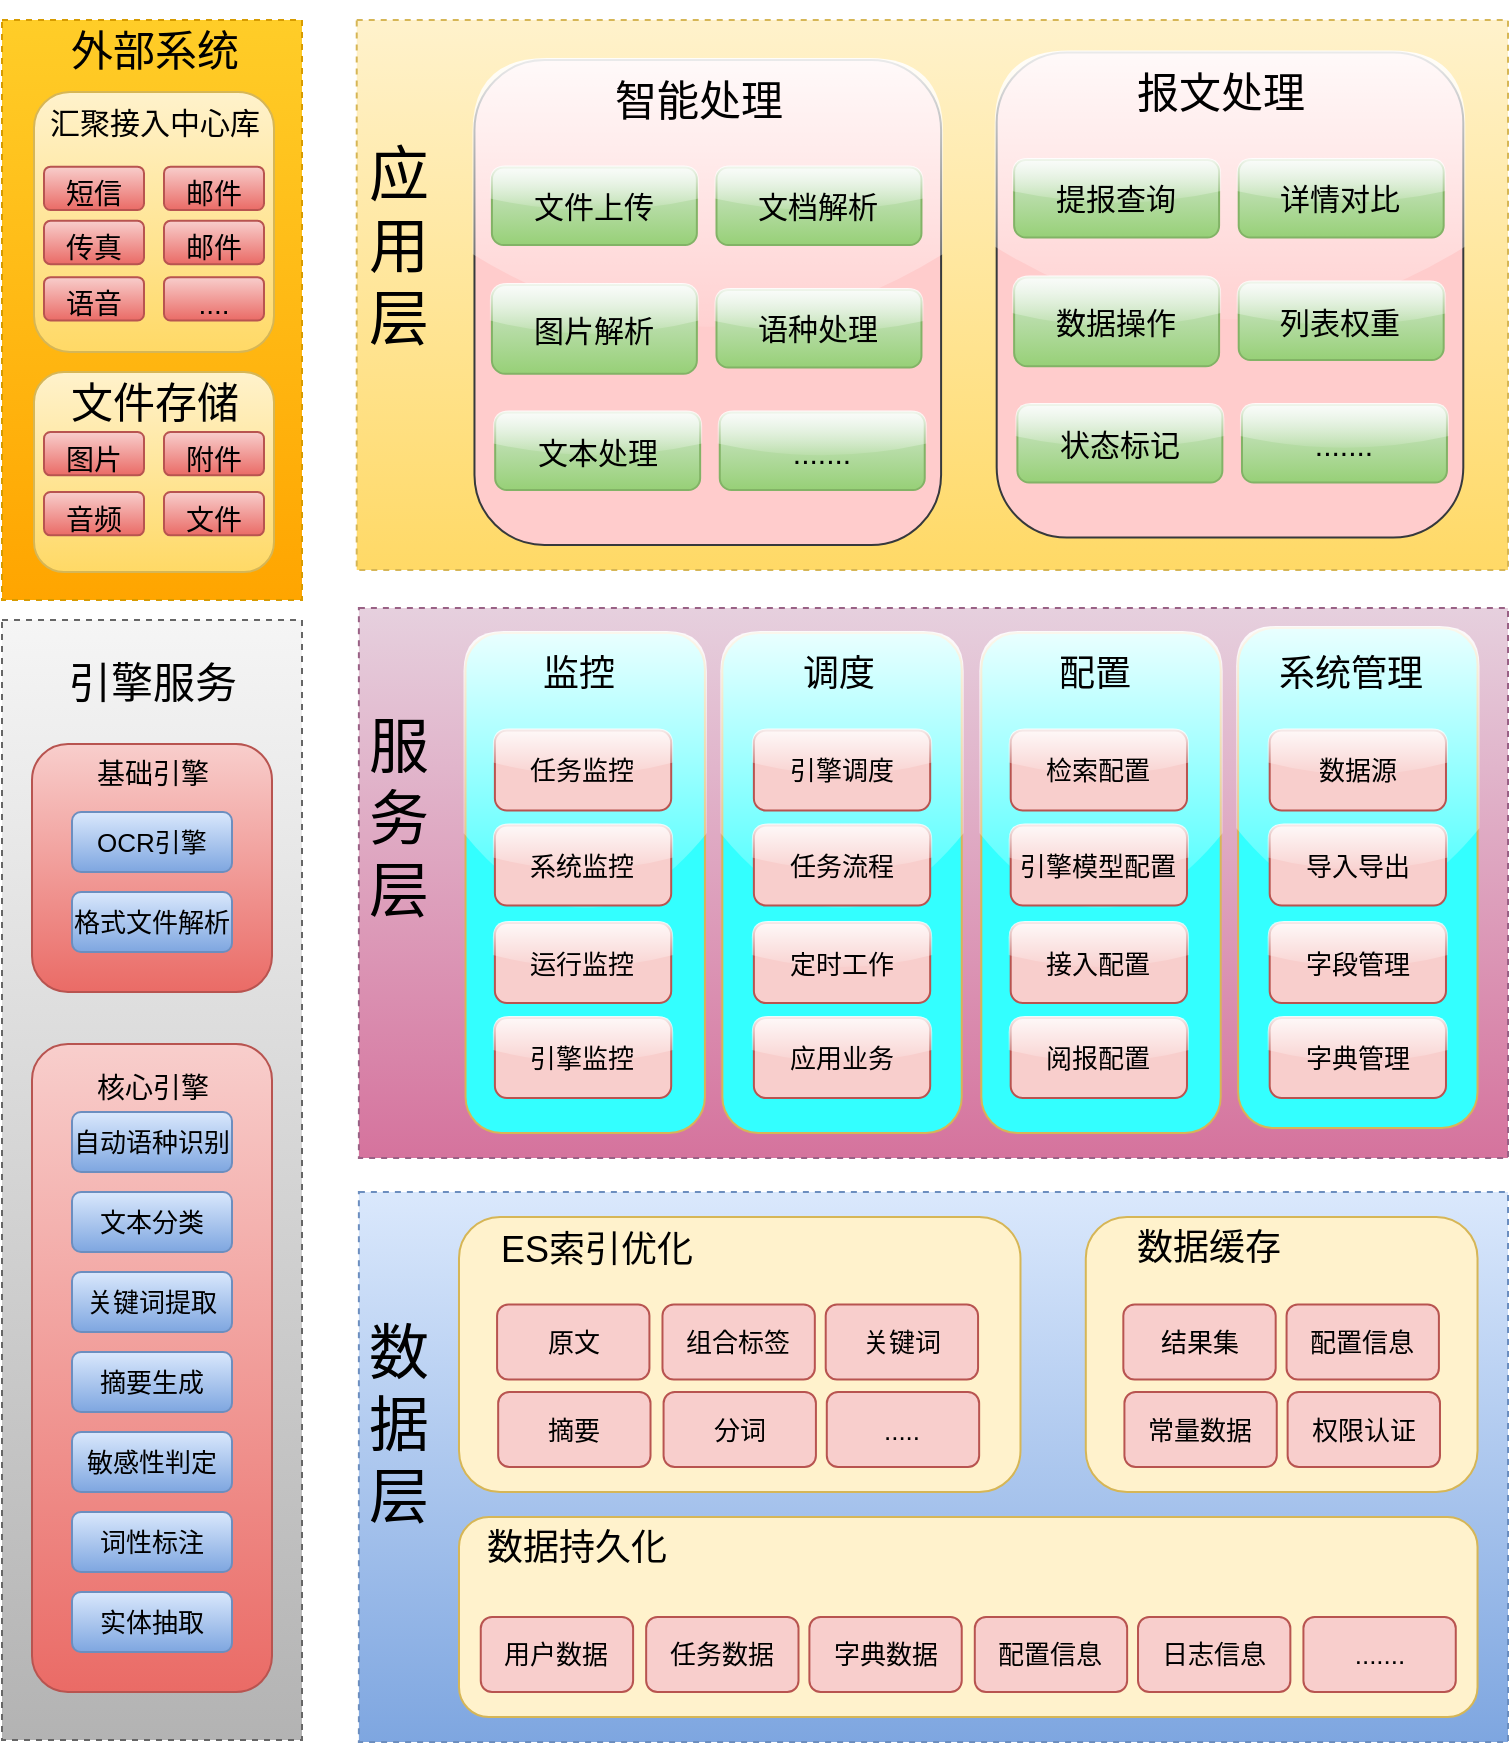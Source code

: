 <mxfile version="14.6.6" type="device"><diagram id="a3v0W_7hl2Gdqs0pSSkE" name="Page-1"><mxGraphModel dx="3199" dy="1260" grid="1" gridSize="10" guides="1" tooltips="1" connect="1" arrows="1" fold="1" page="1" pageScale="1" pageWidth="827" pageHeight="1169" math="0" shadow="0"><root><mxCell id="0"/><mxCell id="1" parent="0"/><mxCell id="TCb_Ci7gp3Es-fQv0GxZ-13" value="" style="rounded=0;whiteSpace=wrap;html=1;dashed=1;fontSize=23;align=left;fillColor=#f5f5f5;strokeColor=#666666;gradientColor=#b3b3b3;" vertex="1" parent="1"><mxGeometry x="-150" y="570" width="150" height="560" as="geometry"/></mxCell><mxCell id="TCb_Ci7gp3Es-fQv0GxZ-74" value="" style="group" vertex="1" connectable="0" parent="1"><mxGeometry x="-120" y="260" width="156" height="290" as="geometry"/></mxCell><mxCell id="TCb_Ci7gp3Es-fQv0GxZ-12" value="" style="rounded=0;whiteSpace=wrap;html=1;dashed=1;fontSize=23;align=left;fillColor=#ffcd28;strokeColor=#d79b00;gradientColor=#ffa500;" vertex="1" parent="TCb_Ci7gp3Es-fQv0GxZ-74"><mxGeometry x="-30" y="10" width="150" height="290" as="geometry"/></mxCell><mxCell id="TCb_Ci7gp3Es-fQv0GxZ-73" value="" style="group" vertex="1" connectable="0" parent="TCb_Ci7gp3Es-fQv0GxZ-74"><mxGeometry x="16" y="36" width="140" height="130" as="geometry"/></mxCell><mxCell id="TCb_Ci7gp3Es-fQv0GxZ-26" value="" style="rounded=1;whiteSpace=wrap;html=1;fontSize=20;align=center;verticalAlign=middle;fillColor=#fff2cc;strokeColor=#d6b656;gradientColor=#ffd966;" vertex="1" parent="TCb_Ci7gp3Es-fQv0GxZ-73"><mxGeometry x="-30" y="10" width="120" height="130" as="geometry"/></mxCell><mxCell id="TCb_Ci7gp3Es-fQv0GxZ-31" value="&lt;font style=&quot;font-size: 14px&quot;&gt;短信&lt;/font&gt;" style="rounded=1;whiteSpace=wrap;html=1;fontSize=20;align=center;gradientColor=#ea6b66;fillColor=#f8cecc;strokeColor=#b85450;" vertex="1" parent="TCb_Ci7gp3Es-fQv0GxZ-73"><mxGeometry x="-25" y="47.333" width="50" height="21.667" as="geometry"/></mxCell><mxCell id="TCb_Ci7gp3Es-fQv0GxZ-32" value="&lt;font style=&quot;font-size: 14px&quot;&gt;邮件&lt;/font&gt;" style="rounded=1;whiteSpace=wrap;html=1;fontSize=20;align=center;gradientColor=#ea6b66;fillColor=#f8cecc;strokeColor=#b85450;" vertex="1" parent="TCb_Ci7gp3Es-fQv0GxZ-73"><mxGeometry x="35" y="47.333" width="50" height="21.667" as="geometry"/></mxCell><mxCell id="TCb_Ci7gp3Es-fQv0GxZ-33" value="&lt;font style=&quot;font-size: 14px&quot;&gt;传真&lt;/font&gt;" style="rounded=1;whiteSpace=wrap;html=1;fontSize=20;align=center;gradientColor=#ea6b66;fillColor=#f8cecc;strokeColor=#b85450;" vertex="1" parent="TCb_Ci7gp3Es-fQv0GxZ-73"><mxGeometry x="-25" y="74.417" width="50" height="21.667" as="geometry"/></mxCell><mxCell id="TCb_Ci7gp3Es-fQv0GxZ-34" value="&lt;font style=&quot;font-size: 14px&quot;&gt;邮件&lt;/font&gt;" style="rounded=1;whiteSpace=wrap;html=1;fontSize=20;align=center;gradientColor=#ea6b66;fillColor=#f8cecc;strokeColor=#b85450;" vertex="1" parent="TCb_Ci7gp3Es-fQv0GxZ-73"><mxGeometry x="35" y="74.417" width="50" height="21.667" as="geometry"/></mxCell><mxCell id="TCb_Ci7gp3Es-fQv0GxZ-35" value="&lt;span style=&quot;font-size: 14px&quot;&gt;....&lt;/span&gt;" style="rounded=1;whiteSpace=wrap;html=1;fontSize=20;align=center;gradientColor=#ea6b66;fillColor=#f8cecc;strokeColor=#b85450;" vertex="1" parent="TCb_Ci7gp3Es-fQv0GxZ-73"><mxGeometry x="35" y="102.583" width="50" height="21.667" as="geometry"/></mxCell><mxCell id="TCb_Ci7gp3Es-fQv0GxZ-36" value="&lt;font style=&quot;font-size: 14px&quot;&gt;语音&lt;/font&gt;" style="rounded=1;whiteSpace=wrap;html=1;fontSize=20;align=center;gradientColor=#ea6b66;fillColor=#f8cecc;strokeColor=#b85450;" vertex="1" parent="TCb_Ci7gp3Es-fQv0GxZ-73"><mxGeometry x="-25" y="102.583" width="50" height="21.667" as="geometry"/></mxCell><mxCell id="TCb_Ci7gp3Es-fQv0GxZ-143" value="汇聚接入中心库" style="text;html=1;resizable=0;autosize=1;align=center;verticalAlign=middle;points=[];fillColor=none;strokeColor=none;rounded=0;horizontal=1;fontSize=15;" vertex="1" parent="TCb_Ci7gp3Es-fQv0GxZ-73"><mxGeometry x="-30" y="15" width="120" height="20" as="geometry"/></mxCell><mxCell id="TCb_Ci7gp3Es-fQv0GxZ-25" value="" style="rounded=1;whiteSpace=wrap;html=1;fontSize=20;align=center;fillColor=#fff2cc;strokeColor=#d6b656;gradientColor=#ffd966;" vertex="1" parent="TCb_Ci7gp3Es-fQv0GxZ-74"><mxGeometry x="-14" y="186" width="120" height="100" as="geometry"/></mxCell><mxCell id="TCb_Ci7gp3Es-fQv0GxZ-38" value="文件存储" style="text;html=1;resizable=0;autosize=1;align=center;verticalAlign=middle;points=[];fillColor=none;strokeColor=none;rounded=0;horizontal=1;fontSize=21;" vertex="1" parent="TCb_Ci7gp3Es-fQv0GxZ-74"><mxGeometry x="-4" y="186" width="100" height="30" as="geometry"/></mxCell><mxCell id="TCb_Ci7gp3Es-fQv0GxZ-39" value="&lt;font style=&quot;font-size: 14px&quot;&gt;图片&lt;/font&gt;" style="rounded=1;whiteSpace=wrap;html=1;fontSize=20;align=center;gradientColor=#ea6b66;fillColor=#f8cecc;strokeColor=#b85450;" vertex="1" parent="TCb_Ci7gp3Es-fQv0GxZ-74"><mxGeometry x="-9" y="216.003" width="50" height="21.667" as="geometry"/></mxCell><mxCell id="TCb_Ci7gp3Es-fQv0GxZ-40" value="&lt;span style=&quot;font-size: 14px&quot;&gt;附件&lt;/span&gt;" style="rounded=1;whiteSpace=wrap;html=1;fontSize=20;align=center;gradientColor=#ea6b66;fillColor=#f8cecc;strokeColor=#b85450;" vertex="1" parent="TCb_Ci7gp3Es-fQv0GxZ-74"><mxGeometry x="51" y="216.003" width="50" height="21.667" as="geometry"/></mxCell><mxCell id="TCb_Ci7gp3Es-fQv0GxZ-42" value="&lt;font style=&quot;font-size: 14px&quot;&gt;文件&lt;/font&gt;" style="rounded=1;whiteSpace=wrap;html=1;fontSize=20;align=center;gradientColor=#ea6b66;fillColor=#f8cecc;strokeColor=#b85450;" vertex="1" parent="TCb_Ci7gp3Es-fQv0GxZ-74"><mxGeometry x="51" y="246.003" width="50" height="21.667" as="geometry"/></mxCell><mxCell id="TCb_Ci7gp3Es-fQv0GxZ-80" value="&lt;font style=&quot;font-size: 14px&quot;&gt;音频&lt;/font&gt;" style="rounded=1;whiteSpace=wrap;html=1;fontSize=20;align=center;gradientColor=#ea6b66;fillColor=#f8cecc;strokeColor=#b85450;" vertex="1" parent="TCb_Ci7gp3Es-fQv0GxZ-74"><mxGeometry x="-9" y="246.003" width="50" height="21.667" as="geometry"/></mxCell><mxCell id="TCb_Ci7gp3Es-fQv0GxZ-142" value="外部系统" style="text;html=1;resizable=0;autosize=1;align=center;verticalAlign=middle;points=[];fillColor=none;strokeColor=none;rounded=0;horizontal=1;fontSize=21;" vertex="1" parent="TCb_Ci7gp3Es-fQv0GxZ-74"><mxGeometry x="-4" y="10" width="100" height="30" as="geometry"/></mxCell><mxCell id="TCb_Ci7gp3Es-fQv0GxZ-81" value="引擎服务" style="text;html=1;resizable=0;autosize=1;align=center;verticalAlign=middle;points=[];fillColor=none;strokeColor=none;rounded=0;horizontal=1;fontSize=21;" vertex="1" parent="1"><mxGeometry x="-125" y="586" width="100" height="30" as="geometry"/></mxCell><mxCell id="TCb_Ci7gp3Es-fQv0GxZ-82" value="" style="rounded=1;whiteSpace=wrap;html=1;fontSize=30;align=center;gradientColor=#ea6b66;fillColor=#f8cecc;strokeColor=#b85450;" vertex="1" parent="1"><mxGeometry x="-135" y="632" width="120" height="124" as="geometry"/></mxCell><mxCell id="TCb_Ci7gp3Es-fQv0GxZ-29" value="&lt;span style=&quot;font-size: 10.5pt&quot;&gt;基础引擎&lt;/span&gt;" style="text;html=1;resizable=0;autosize=1;align=center;verticalAlign=middle;points=[];fillColor=none;strokeColor=none;rounded=0;horizontal=1;fontSize=21;" vertex="1" parent="1"><mxGeometry x="-110" y="629.33" width="70" height="30" as="geometry"/></mxCell><mxCell id="TCb_Ci7gp3Es-fQv0GxZ-83" value="OCR引擎" style="rounded=1;whiteSpace=wrap;html=1;fontSize=13;align=center;fillColor=#dae8fc;strokeColor=#6c8ebf;gradientColor=#7ea6e0;" vertex="1" parent="1"><mxGeometry x="-115" y="666" width="80" height="30" as="geometry"/></mxCell><mxCell id="TCb_Ci7gp3Es-fQv0GxZ-84" value="格式文件解析" style="rounded=1;whiteSpace=wrap;html=1;fontSize=13;align=center;fillColor=#dae8fc;strokeColor=#6c8ebf;gradientColor=#7ea6e0;" vertex="1" parent="1"><mxGeometry x="-115" y="706" width="80" height="30" as="geometry"/></mxCell><mxCell id="TCb_Ci7gp3Es-fQv0GxZ-85" value="" style="rounded=1;whiteSpace=wrap;html=1;fontSize=30;align=center;gradientColor=#ea6b66;fillColor=#f8cecc;strokeColor=#b85450;" vertex="1" parent="1"><mxGeometry x="-135" y="782" width="120" height="324" as="geometry"/></mxCell><mxCell id="TCb_Ci7gp3Es-fQv0GxZ-86" value="&lt;span style=&quot;font-size: 14px&quot;&gt;核心引擎&lt;/span&gt;" style="text;html=1;resizable=0;autosize=1;align=center;verticalAlign=middle;points=[];fillColor=none;strokeColor=none;rounded=0;horizontal=1;fontSize=21;" vertex="1" parent="1"><mxGeometry x="-110" y="786" width="70" height="30" as="geometry"/></mxCell><mxCell id="TCb_Ci7gp3Es-fQv0GxZ-87" value="自动语种识别" style="rounded=1;whiteSpace=wrap;html=1;fontSize=13;align=center;fillColor=#dae8fc;strokeColor=#6c8ebf;gradientColor=#7ea6e0;" vertex="1" parent="1"><mxGeometry x="-115" y="816" width="80" height="30" as="geometry"/></mxCell><mxCell id="TCb_Ci7gp3Es-fQv0GxZ-88" value="文本分类" style="rounded=1;whiteSpace=wrap;html=1;fontSize=13;align=center;fillColor=#dae8fc;strokeColor=#6c8ebf;gradientColor=#7ea6e0;" vertex="1" parent="1"><mxGeometry x="-115" y="856" width="80" height="30" as="geometry"/></mxCell><mxCell id="TCb_Ci7gp3Es-fQv0GxZ-89" value="关键词提取" style="rounded=1;whiteSpace=wrap;html=1;fontSize=13;align=center;fillColor=#dae8fc;strokeColor=#6c8ebf;gradientColor=#7ea6e0;" vertex="1" parent="1"><mxGeometry x="-115" y="896" width="80" height="30" as="geometry"/></mxCell><mxCell id="TCb_Ci7gp3Es-fQv0GxZ-90" value="摘要生成" style="rounded=1;whiteSpace=wrap;html=1;fontSize=13;align=center;fillColor=#dae8fc;strokeColor=#6c8ebf;gradientColor=#7ea6e0;" vertex="1" parent="1"><mxGeometry x="-115" y="936" width="80" height="30" as="geometry"/></mxCell><mxCell id="TCb_Ci7gp3Es-fQv0GxZ-91" value="敏感性判定" style="rounded=1;whiteSpace=wrap;html=1;fontSize=13;align=center;fillColor=#dae8fc;strokeColor=#6c8ebf;gradientColor=#7ea6e0;" vertex="1" parent="1"><mxGeometry x="-115" y="976" width="80" height="30" as="geometry"/></mxCell><mxCell id="TCb_Ci7gp3Es-fQv0GxZ-92" value="词性标注" style="rounded=1;whiteSpace=wrap;html=1;fontSize=13;align=center;fillColor=#dae8fc;strokeColor=#6c8ebf;gradientColor=#7ea6e0;" vertex="1" parent="1"><mxGeometry x="-115" y="1016" width="80" height="30" as="geometry"/></mxCell><mxCell id="TCb_Ci7gp3Es-fQv0GxZ-93" value="实体抽取" style="rounded=1;whiteSpace=wrap;html=1;fontSize=13;align=center;fillColor=#dae8fc;strokeColor=#6c8ebf;gradientColor=#7ea6e0;" vertex="1" parent="1"><mxGeometry x="-115" y="1056" width="80" height="30" as="geometry"/></mxCell><mxCell id="TCb_Ci7gp3Es-fQv0GxZ-144" value="" style="group" vertex="1" connectable="0" parent="1"><mxGeometry x="23" y="270" width="580" height="275" as="geometry"/></mxCell><mxCell id="TCb_Ci7gp3Es-fQv0GxZ-1" value="&lt;h1&gt;&lt;br&gt;&lt;/h1&gt;" style="rounded=0;whiteSpace=wrap;html=1;align=left;verticalAlign=middle;dashed=1;fillColor=#fff2cc;strokeColor=#d6b656;gradientColor=#ffd966;" vertex="1" parent="TCb_Ci7gp3Es-fQv0GxZ-144"><mxGeometry x="4.361" width="575.639" height="275" as="geometry"/></mxCell><mxCell id="TCb_Ci7gp3Es-fQv0GxZ-3" value="应&lt;br style=&quot;font-size: 30px;&quot;&gt;用&lt;br style=&quot;font-size: 30px;&quot;&gt;层" style="text;html=1;resizable=0;autosize=1;align=center;verticalAlign=middle;points=[];fillColor=none;strokeColor=none;rounded=0;horizontal=1;fontSize=30;" vertex="1" parent="TCb_Ci7gp3Es-fQv0GxZ-144"><mxGeometry y="57.5" width="50" height="110" as="geometry"/></mxCell><mxCell id="TCb_Ci7gp3Es-fQv0GxZ-127" value="" style="rounded=1;whiteSpace=wrap;html=1;shadow=0;glass=1;sketch=0;fontSize=30;fillColor=#ffcccc;align=center;strokeColor=#36393d;" vertex="1" parent="TCb_Ci7gp3Es-fQv0GxZ-144"><mxGeometry x="63.233" y="20" width="233.308" height="242.5" as="geometry"/></mxCell><mxCell id="TCb_Ci7gp3Es-fQv0GxZ-24" value="智能处理" style="text;html=1;resizable=0;autosize=1;align=center;verticalAlign=middle;points=[];fillColor=none;strokeColor=none;rounded=0;horizontal=1;fontSize=21;" vertex="1" parent="TCb_Ci7gp3Es-fQv0GxZ-144"><mxGeometry x="125.376" y="25" width="100" height="30" as="geometry"/></mxCell><mxCell id="TCb_Ci7gp3Es-fQv0GxZ-128" value="&lt;font style=&quot;font-size: 15px;&quot;&gt;文件上传&lt;/font&gt;" style="rounded=1;whiteSpace=wrap;html=1;shadow=0;glass=1;sketch=0;fontSize=15;fillColor=#d5e8d4;align=center;gradientColor=#97d077;strokeColor=#82b366;" vertex="1" parent="TCb_Ci7gp3Es-fQv0GxZ-144"><mxGeometry x="71.955" y="73.75" width="102.481" height="38.75" as="geometry"/></mxCell><mxCell id="TCb_Ci7gp3Es-fQv0GxZ-129" value="&lt;font style=&quot;font-size: 15px;&quot;&gt;文档解析&lt;/font&gt;" style="rounded=1;whiteSpace=wrap;html=1;shadow=0;glass=1;sketch=0;fontSize=15;fillColor=#d5e8d4;align=center;gradientColor=#97d077;strokeColor=#82b366;" vertex="1" parent="TCb_Ci7gp3Es-fQv0GxZ-144"><mxGeometry x="184.248" y="73.75" width="102.481" height="38.75" as="geometry"/></mxCell><mxCell id="TCb_Ci7gp3Es-fQv0GxZ-130" value="&lt;font style=&quot;font-size: 15px;&quot;&gt;图片解析&lt;/font&gt;" style="rounded=1;whiteSpace=wrap;html=1;shadow=0;glass=1;sketch=0;fontSize=15;fillColor=#d5e8d4;align=center;gradientColor=#97d077;strokeColor=#82b366;" vertex="1" parent="TCb_Ci7gp3Es-fQv0GxZ-144"><mxGeometry x="71.955" y="132.5" width="102.481" height="44.375" as="geometry"/></mxCell><mxCell id="TCb_Ci7gp3Es-fQv0GxZ-131" value="&lt;span style=&quot;font-size: 15px;&quot;&gt;语种处理&lt;/span&gt;" style="rounded=1;whiteSpace=wrap;html=1;shadow=0;glass=1;sketch=0;fontSize=15;fillColor=#d5e8d4;align=center;gradientColor=#97d077;strokeColor=#82b366;" vertex="1" parent="TCb_Ci7gp3Es-fQv0GxZ-144"><mxGeometry x="184.248" y="135" width="102.481" height="38.75" as="geometry"/></mxCell><mxCell id="TCb_Ci7gp3Es-fQv0GxZ-132" value="&lt;font style=&quot;font-size: 15px;&quot;&gt;文本处理&lt;/font&gt;" style="rounded=1;whiteSpace=wrap;html=1;shadow=0;glass=1;sketch=0;fontSize=15;fillColor=#d5e8d4;align=center;gradientColor=#97d077;strokeColor=#82b366;" vertex="1" parent="TCb_Ci7gp3Es-fQv0GxZ-144"><mxGeometry x="73.59" y="196.25" width="102.481" height="38.75" as="geometry"/></mxCell><mxCell id="TCb_Ci7gp3Es-fQv0GxZ-133" value="&lt;font style=&quot;font-size: 15px;&quot;&gt;.......&lt;/font&gt;" style="rounded=1;whiteSpace=wrap;html=1;shadow=0;glass=1;sketch=0;fontSize=15;fillColor=#d5e8d4;align=center;gradientColor=#97d077;strokeColor=#82b366;" vertex="1" parent="TCb_Ci7gp3Es-fQv0GxZ-144"><mxGeometry x="185.883" y="196.25" width="102.481" height="38.75" as="geometry"/></mxCell><mxCell id="TCb_Ci7gp3Es-fQv0GxZ-134" value="" style="rounded=1;whiteSpace=wrap;html=1;shadow=0;glass=1;sketch=0;fontSize=30;fillColor=#ffcccc;align=center;strokeColor=#36393d;" vertex="1" parent="TCb_Ci7gp3Es-fQv0GxZ-144"><mxGeometry x="324.342" y="16.25" width="233.308" height="242.5" as="geometry"/></mxCell><mxCell id="TCb_Ci7gp3Es-fQv0GxZ-135" value="报文处理" style="text;html=1;resizable=0;autosize=1;align=center;verticalAlign=middle;points=[];fillColor=none;strokeColor=none;rounded=0;horizontal=1;fontSize=21;" vertex="1" parent="TCb_Ci7gp3Es-fQv0GxZ-144"><mxGeometry x="386.485" y="21.25" width="100" height="30" as="geometry"/></mxCell><mxCell id="TCb_Ci7gp3Es-fQv0GxZ-136" value="&lt;font style=&quot;font-size: 15px;&quot;&gt;提报查询&lt;/font&gt;" style="rounded=1;whiteSpace=wrap;html=1;shadow=0;glass=1;sketch=0;fontSize=15;fillColor=#d5e8d4;align=center;gradientColor=#97d077;strokeColor=#82b366;" vertex="1" parent="TCb_Ci7gp3Es-fQv0GxZ-144"><mxGeometry x="333.064" y="70" width="102.481" height="38.75" as="geometry"/></mxCell><mxCell id="TCb_Ci7gp3Es-fQv0GxZ-137" value="&lt;font style=&quot;font-size: 15px;&quot;&gt;详情对比&lt;/font&gt;" style="rounded=1;whiteSpace=wrap;html=1;shadow=0;glass=1;sketch=0;fontSize=15;fillColor=#d5e8d4;align=center;gradientColor=#97d077;strokeColor=#82b366;" vertex="1" parent="TCb_Ci7gp3Es-fQv0GxZ-144"><mxGeometry x="445.357" y="70" width="102.481" height="38.75" as="geometry"/></mxCell><mxCell id="TCb_Ci7gp3Es-fQv0GxZ-138" value="&lt;span style=&quot;font-size: 15px;&quot;&gt;数据操作&lt;/span&gt;" style="rounded=1;whiteSpace=wrap;html=1;shadow=0;glass=1;sketch=0;fontSize=15;fillColor=#d5e8d4;align=center;gradientColor=#97d077;strokeColor=#82b366;" vertex="1" parent="TCb_Ci7gp3Es-fQv0GxZ-144"><mxGeometry x="333.064" y="128.75" width="102.481" height="44.375" as="geometry"/></mxCell><mxCell id="TCb_Ci7gp3Es-fQv0GxZ-139" value="&lt;span style=&quot;font-size: 15px;&quot;&gt;列表权重&lt;/span&gt;" style="rounded=1;whiteSpace=wrap;html=1;shadow=0;glass=1;sketch=0;fontSize=15;fillColor=#d5e8d4;align=center;gradientColor=#97d077;strokeColor=#82b366;" vertex="1" parent="TCb_Ci7gp3Es-fQv0GxZ-144"><mxGeometry x="445.357" y="131.25" width="102.481" height="38.75" as="geometry"/></mxCell><mxCell id="TCb_Ci7gp3Es-fQv0GxZ-140" value="&lt;font style=&quot;font-size: 15px;&quot;&gt;状态标记&lt;/font&gt;" style="rounded=1;whiteSpace=wrap;html=1;shadow=0;glass=1;sketch=0;fontSize=15;fillColor=#d5e8d4;align=center;gradientColor=#97d077;strokeColor=#82b366;" vertex="1" parent="TCb_Ci7gp3Es-fQv0GxZ-144"><mxGeometry x="334.699" y="192.5" width="102.481" height="38.75" as="geometry"/></mxCell><mxCell id="TCb_Ci7gp3Es-fQv0GxZ-141" value="&lt;font style=&quot;font-size: 15px;&quot;&gt;.......&lt;/font&gt;" style="rounded=1;whiteSpace=wrap;html=1;shadow=0;glass=1;sketch=0;fontSize=15;fillColor=#d5e8d4;align=center;gradientColor=#97d077;strokeColor=#82b366;" vertex="1" parent="TCb_Ci7gp3Es-fQv0GxZ-144"><mxGeometry x="446.992" y="192.5" width="102.481" height="38.75" as="geometry"/></mxCell><mxCell id="TCb_Ci7gp3Es-fQv0GxZ-145" value="" style="group" vertex="1" connectable="0" parent="1"><mxGeometry x="23" y="564" width="580" height="275" as="geometry"/></mxCell><mxCell id="TCb_Ci7gp3Es-fQv0GxZ-8" value="&lt;h1&gt;&lt;br&gt;&lt;/h1&gt;" style="rounded=0;whiteSpace=wrap;html=1;align=left;verticalAlign=middle;dashed=1;gradientColor=#d5739d;fillColor=#e6d0de;strokeColor=#996185;" vertex="1" parent="TCb_Ci7gp3Es-fQv0GxZ-145"><mxGeometry x="5.441" width="574.559" height="275" as="geometry"/></mxCell><mxCell id="TCb_Ci7gp3Es-fQv0GxZ-100" value="" style="rounded=1;whiteSpace=wrap;html=1;fontSize=30;align=center;strokeColor=#d6b656;glass=1;shadow=0;sketch=0;fillColor=#33FFFF;" vertex="1" parent="TCb_Ci7gp3Es-fQv0GxZ-145"><mxGeometry x="58.762" y="12.5" width="119.7" height="250.0" as="geometry"/></mxCell><mxCell id="TCb_Ci7gp3Es-fQv0GxZ-101" value="" style="rounded=1;whiteSpace=wrap;html=1;fontSize=30;align=center;strokeColor=#d6b656;glass=1;shadow=0;sketch=0;fillColor=#33FFFF;" vertex="1" parent="TCb_Ci7gp3Es-fQv0GxZ-145"><mxGeometry x="187.167" y="12.5" width="119.7" height="250.0" as="geometry"/></mxCell><mxCell id="TCb_Ci7gp3Es-fQv0GxZ-102" value="" style="rounded=1;whiteSpace=wrap;html=1;fontSize=30;align=center;strokeColor=#d6b656;glass=1;shadow=0;sketch=0;fillColor=#33FFFF;" vertex="1" parent="TCb_Ci7gp3Es-fQv0GxZ-145"><mxGeometry x="316.66" y="12.5" width="119.7" height="250.0" as="geometry"/></mxCell><mxCell id="TCb_Ci7gp3Es-fQv0GxZ-104" value="" style="rounded=1;whiteSpace=wrap;html=1;fontSize=30;align=center;strokeColor=#d6b656;glass=1;shadow=0;sketch=0;fillColor=#33FFFF;" vertex="1" parent="TCb_Ci7gp3Es-fQv0GxZ-145"><mxGeometry x="445.066" y="10.0" width="119.7" height="250.0" as="geometry"/></mxCell><mxCell id="TCb_Ci7gp3Es-fQv0GxZ-106" value="服&lt;br&gt;务&lt;br style=&quot;font-size: 30px&quot;&gt;层" style="text;html=1;resizable=0;autosize=1;align=center;verticalAlign=middle;points=[];fillColor=none;strokeColor=none;rounded=0;horizontal=1;fontSize=30;" vertex="1" parent="TCb_Ci7gp3Es-fQv0GxZ-145"><mxGeometry y="50.0" width="50" height="110" as="geometry"/></mxCell><mxCell id="TCb_Ci7gp3Es-fQv0GxZ-107" value="监控" style="text;html=1;resizable=0;autosize=1;align=center;verticalAlign=middle;points=[];fillColor=none;strokeColor=none;rounded=0;fontSize=18;" vertex="1" parent="TCb_Ci7gp3Es-fQv0GxZ-145"><mxGeometry x="90.319" y="17.5" width="50" height="30" as="geometry"/></mxCell><mxCell id="TCb_Ci7gp3Es-fQv0GxZ-108" value="调度" style="text;html=1;resizable=0;autosize=1;align=center;verticalAlign=middle;points=[];fillColor=none;strokeColor=none;rounded=0;fontSize=18;" vertex="1" parent="TCb_Ci7gp3Es-fQv0GxZ-145"><mxGeometry x="219.812" y="17.5" width="50" height="30" as="geometry"/></mxCell><mxCell id="TCb_Ci7gp3Es-fQv0GxZ-109" value="配置" style="text;html=1;resizable=0;autosize=1;align=center;verticalAlign=middle;points=[];fillColor=none;strokeColor=none;rounded=0;fontSize=18;" vertex="1" parent="TCb_Ci7gp3Es-fQv0GxZ-145"><mxGeometry x="348.218" y="17.5" width="50" height="30" as="geometry"/></mxCell><mxCell id="TCb_Ci7gp3Es-fQv0GxZ-110" value="系统管理" style="text;html=1;resizable=0;autosize=1;align=center;verticalAlign=middle;points=[];fillColor=none;strokeColor=none;rounded=0;fontSize=18;" vertex="1" parent="TCb_Ci7gp3Es-fQv0GxZ-145"><mxGeometry x="455.947" y="17.5" width="90" height="30" as="geometry"/></mxCell><mxCell id="TCb_Ci7gp3Es-fQv0GxZ-111" value="&lt;font style=&quot;font-size: 13px;&quot;&gt;任务监控&lt;/font&gt;" style="rounded=1;whiteSpace=wrap;html=1;shadow=0;glass=1;sketch=0;fontSize=13;align=center;fillColor=#f8cecc;strokeColor=#b85450;verticalAlign=middle;" vertex="1" parent="TCb_Ci7gp3Es-fQv0GxZ-145"><mxGeometry x="73.452" y="61.25" width="88.143" height="40.0" as="geometry"/></mxCell><mxCell id="TCb_Ci7gp3Es-fQv0GxZ-112" value="&lt;font style=&quot;font-size: 13px;&quot;&gt;系统监控&lt;/font&gt;" style="rounded=1;whiteSpace=wrap;html=1;shadow=0;glass=1;sketch=0;fontSize=13;align=center;fillColor=#f8cecc;strokeColor=#b85450;verticalAlign=middle;" vertex="1" parent="TCb_Ci7gp3Es-fQv0GxZ-145"><mxGeometry x="73.452" y="108.75" width="88.143" height="40.0" as="geometry"/></mxCell><mxCell id="TCb_Ci7gp3Es-fQv0GxZ-113" value="&lt;font style=&quot;font-size: 13px;&quot;&gt;运行监控&lt;/font&gt;" style="rounded=1;whiteSpace=wrap;html=1;shadow=0;glass=1;sketch=0;fontSize=13;align=center;fillColor=#f8cecc;strokeColor=#b85450;verticalAlign=middle;" vertex="1" parent="TCb_Ci7gp3Es-fQv0GxZ-145"><mxGeometry x="73.452" y="157.5" width="88.143" height="40.0" as="geometry"/></mxCell><mxCell id="TCb_Ci7gp3Es-fQv0GxZ-114" value="&lt;font style=&quot;font-size: 13px;&quot;&gt;引擎监控&lt;/font&gt;" style="rounded=1;whiteSpace=wrap;html=1;shadow=0;glass=1;sketch=0;fontSize=13;align=center;fillColor=#f8cecc;strokeColor=#b85450;verticalAlign=middle;" vertex="1" parent="TCb_Ci7gp3Es-fQv0GxZ-145"><mxGeometry x="73.452" y="205.0" width="88.143" height="40.0" as="geometry"/></mxCell><mxCell id="TCb_Ci7gp3Es-fQv0GxZ-115" value="&lt;span style=&quot;font-size: 13px;&quot;&gt;应用业务&lt;/span&gt;" style="rounded=1;whiteSpace=wrap;html=1;shadow=0;glass=1;sketch=0;fontSize=13;align=center;fillColor=#f8cecc;strokeColor=#b85450;verticalAlign=middle;" vertex="1" parent="TCb_Ci7gp3Es-fQv0GxZ-145"><mxGeometry x="202.946" y="205.0" width="88.143" height="40.0" as="geometry"/></mxCell><mxCell id="TCb_Ci7gp3Es-fQv0GxZ-116" value="&lt;span style=&quot;font-size: 13px&quot;&gt;定时工作&lt;/span&gt;" style="rounded=1;whiteSpace=wrap;html=1;shadow=0;glass=1;sketch=0;fontSize=13;align=center;fillColor=#f8cecc;strokeColor=#b85450;verticalAlign=middle;" vertex="1" parent="TCb_Ci7gp3Es-fQv0GxZ-145"><mxGeometry x="202.946" y="157.5" width="88.143" height="40.0" as="geometry"/></mxCell><mxCell id="TCb_Ci7gp3Es-fQv0GxZ-117" value="&lt;span style=&quot;font-size: 13px;&quot;&gt;任务流程&lt;/span&gt;" style="rounded=1;whiteSpace=wrap;html=1;shadow=0;glass=1;sketch=0;fontSize=13;align=center;fillColor=#f8cecc;strokeColor=#b85450;verticalAlign=middle;" vertex="1" parent="TCb_Ci7gp3Es-fQv0GxZ-145"><mxGeometry x="202.946" y="108.75" width="88.143" height="40.0" as="geometry"/></mxCell><mxCell id="TCb_Ci7gp3Es-fQv0GxZ-118" value="&lt;font style=&quot;font-size: 13px;&quot;&gt;引擎调度&lt;/font&gt;" style="rounded=1;whiteSpace=wrap;html=1;shadow=0;glass=1;sketch=0;fontSize=13;align=center;fillColor=#f8cecc;strokeColor=#b85450;verticalAlign=middle;" vertex="1" parent="TCb_Ci7gp3Es-fQv0GxZ-145"><mxGeometry x="202.946" y="61.25" width="88.143" height="40.0" as="geometry"/></mxCell><mxCell id="TCb_Ci7gp3Es-fQv0GxZ-119" value="&lt;font style=&quot;font-size: 13px&quot;&gt;阅报配置&lt;/font&gt;" style="rounded=1;whiteSpace=wrap;html=1;shadow=0;glass=1;sketch=0;fontSize=13;align=center;fillColor=#f8cecc;strokeColor=#b85450;verticalAlign=middle;" vertex="1" parent="TCb_Ci7gp3Es-fQv0GxZ-145"><mxGeometry x="331.351" y="205.0" width="88.143" height="40.0" as="geometry"/></mxCell><mxCell id="TCb_Ci7gp3Es-fQv0GxZ-120" value="&lt;font style=&quot;font-size: 13px&quot;&gt;接入配置&lt;/font&gt;" style="rounded=1;whiteSpace=wrap;html=1;shadow=0;glass=1;sketch=0;fontSize=13;align=center;fillColor=#f8cecc;strokeColor=#b85450;verticalAlign=middle;" vertex="1" parent="TCb_Ci7gp3Es-fQv0GxZ-145"><mxGeometry x="331.351" y="157.5" width="88.143" height="40.0" as="geometry"/></mxCell><mxCell id="TCb_Ci7gp3Es-fQv0GxZ-121" value="&lt;font style=&quot;font-size: 13px&quot;&gt;引擎模型配置&lt;/font&gt;" style="rounded=1;whiteSpace=wrap;html=1;shadow=0;glass=1;sketch=0;fontSize=13;align=center;fillColor=#f8cecc;strokeColor=#b85450;verticalAlign=middle;" vertex="1" parent="TCb_Ci7gp3Es-fQv0GxZ-145"><mxGeometry x="331.351" y="108.75" width="88.143" height="40.0" as="geometry"/></mxCell><mxCell id="TCb_Ci7gp3Es-fQv0GxZ-122" value="&lt;font style=&quot;font-size: 13px&quot;&gt;检索配置&lt;/font&gt;" style="rounded=1;whiteSpace=wrap;html=1;shadow=0;glass=1;sketch=0;fontSize=13;align=center;fillColor=#f8cecc;strokeColor=#b85450;verticalAlign=middle;" vertex="1" parent="TCb_Ci7gp3Es-fQv0GxZ-145"><mxGeometry x="331.351" y="61.25" width="88.143" height="40.0" as="geometry"/></mxCell><mxCell id="TCb_Ci7gp3Es-fQv0GxZ-123" value="字典管理" style="rounded=1;whiteSpace=wrap;html=1;shadow=0;glass=1;sketch=0;fontSize=13;align=center;fillColor=#f8cecc;strokeColor=#b85450;verticalAlign=middle;" vertex="1" parent="TCb_Ci7gp3Es-fQv0GxZ-145"><mxGeometry x="460.844" y="205.0" width="88.143" height="40.0" as="geometry"/></mxCell><mxCell id="TCb_Ci7gp3Es-fQv0GxZ-124" value="字段管理" style="rounded=1;whiteSpace=wrap;html=1;shadow=0;glass=1;sketch=0;fontSize=13;align=center;fillColor=#f8cecc;strokeColor=#b85450;verticalAlign=middle;" vertex="1" parent="TCb_Ci7gp3Es-fQv0GxZ-145"><mxGeometry x="460.844" y="157.5" width="88.143" height="40.0" as="geometry"/></mxCell><mxCell id="TCb_Ci7gp3Es-fQv0GxZ-125" value="导入导出" style="rounded=1;whiteSpace=wrap;html=1;shadow=0;glass=1;sketch=0;fontSize=13;align=center;fillColor=#f8cecc;strokeColor=#b85450;verticalAlign=middle;" vertex="1" parent="TCb_Ci7gp3Es-fQv0GxZ-145"><mxGeometry x="460.844" y="108.75" width="88.143" height="40.0" as="geometry"/></mxCell><mxCell id="TCb_Ci7gp3Es-fQv0GxZ-126" value="数据源" style="rounded=1;whiteSpace=wrap;html=1;shadow=0;glass=1;sketch=0;fontSize=13;align=center;fillColor=#f8cecc;strokeColor=#b85450;verticalAlign=middle;" vertex="1" parent="TCb_Ci7gp3Es-fQv0GxZ-145"><mxGeometry x="460.844" y="61.25" width="88.143" height="40.0" as="geometry"/></mxCell><mxCell id="TCb_Ci7gp3Es-fQv0GxZ-146" value="" style="group" vertex="1" connectable="0" parent="1"><mxGeometry x="23" y="856" width="580" height="275" as="geometry"/></mxCell><mxCell id="TCb_Ci7gp3Es-fQv0GxZ-10" value="&lt;h1&gt;&lt;br&gt;&lt;/h1&gt;" style="rounded=0;whiteSpace=wrap;html=1;align=left;verticalAlign=middle;dashed=1;gradientColor=#7ea6e0;fillColor=#dae8fc;strokeColor=#6c8ebf;" vertex="1" parent="TCb_Ci7gp3Es-fQv0GxZ-146"><mxGeometry x="5.441" width="574.559" height="275.0" as="geometry"/></mxCell><mxCell id="TCb_Ci7gp3Es-fQv0GxZ-69" value="" style="group" vertex="1" connectable="0" parent="TCb_Ci7gp3Es-fQv0GxZ-146"><mxGeometry x="368.893" y="12.5" width="195.872" height="137.5" as="geometry"/></mxCell><mxCell id="TCb_Ci7gp3Es-fQv0GxZ-75" value="" style="group" vertex="1" connectable="0" parent="TCb_Ci7gp3Es-fQv0GxZ-69"><mxGeometry width="195.872" height="137.5" as="geometry"/></mxCell><mxCell id="TCb_Ci7gp3Es-fQv0GxZ-55" value="" style="rounded=1;whiteSpace=wrap;html=1;fontSize=20;align=center;fillColor=#fff2cc;strokeColor=#d6b656;" vertex="1" parent="TCb_Ci7gp3Es-fQv0GxZ-75"><mxGeometry width="195.872" height="137.5" as="geometry"/></mxCell><mxCell id="TCb_Ci7gp3Es-fQv0GxZ-56" value="&lt;font style=&quot;font-size: 18px&quot;&gt;数据缓存&lt;/font&gt;" style="text;html=1;resizable=0;autosize=1;align=center;verticalAlign=middle;points=[];fillColor=none;strokeColor=none;rounded=0;fontSize=18;" vertex="1" parent="TCb_Ci7gp3Es-fQv0GxZ-75"><mxGeometry x="16.323" width="90" height="30" as="geometry"/></mxCell><mxCell id="TCb_Ci7gp3Es-fQv0GxZ-63" value="&lt;font style=&quot;font-size: 13px&quot;&gt;配置信息&lt;/font&gt;" style="rounded=1;whiteSpace=wrap;html=1;fontSize=13;align=center;fillColor=#f8cecc;strokeColor=#b85450;" vertex="1" parent="TCb_Ci7gp3Es-fQv0GxZ-75"><mxGeometry x="100.385" y="43.75" width="76.173" height="37.5" as="geometry"/></mxCell><mxCell id="TCb_Ci7gp3Es-fQv0GxZ-64" value="结果集" style="rounded=1;whiteSpace=wrap;html=1;fontSize=13;align=center;fillColor=#f8cecc;strokeColor=#b85450;" vertex="1" parent="TCb_Ci7gp3Es-fQv0GxZ-75"><mxGeometry x="18.771" y="43.75" width="76.173" height="37.5" as="geometry"/></mxCell><mxCell id="TCb_Ci7gp3Es-fQv0GxZ-65" value="常量数据" style="rounded=1;whiteSpace=wrap;html=1;fontSize=13;align=center;fillColor=#f8cecc;strokeColor=#b85450;" vertex="1" parent="TCb_Ci7gp3Es-fQv0GxZ-75"><mxGeometry x="19.315" y="87.5" width="76.173" height="37.5" as="geometry"/></mxCell><mxCell id="TCb_Ci7gp3Es-fQv0GxZ-66" value="权限认证" style="rounded=1;whiteSpace=wrap;html=1;fontSize=13;align=center;fillColor=#f8cecc;strokeColor=#b85450;" vertex="1" parent="TCb_Ci7gp3Es-fQv0GxZ-75"><mxGeometry x="100.929" y="87.5" width="76.173" height="37.5" as="geometry"/></mxCell><mxCell id="TCb_Ci7gp3Es-fQv0GxZ-70" value="" style="group" vertex="1" connectable="0" parent="TCb_Ci7gp3Es-fQv0GxZ-146"><mxGeometry x="55.497" y="162.5" width="509.268" height="100.0" as="geometry"/></mxCell><mxCell id="TCb_Ci7gp3Es-fQv0GxZ-76" value="" style="group" vertex="1" connectable="0" parent="TCb_Ci7gp3Es-fQv0GxZ-70"><mxGeometry width="509.268" height="100.0" as="geometry"/></mxCell><mxCell id="TCb_Ci7gp3Es-fQv0GxZ-44" value="" style="rounded=1;whiteSpace=wrap;html=1;fontSize=20;align=center;fillColor=#fff2cc;strokeColor=#d6b656;" vertex="1" parent="TCb_Ci7gp3Es-fQv0GxZ-76"><mxGeometry width="509.268" height="100.0" as="geometry"/></mxCell><mxCell id="TCb_Ci7gp3Es-fQv0GxZ-17" value="&lt;font style=&quot;font-size: 18px;&quot;&gt;数据持久化&lt;/font&gt;" style="text;html=1;resizable=0;autosize=1;align=center;verticalAlign=middle;points=[];fillColor=none;strokeColor=none;rounded=0;fontSize=18;" vertex="1" parent="TCb_Ci7gp3Es-fQv0GxZ-76"><mxGeometry x="3.265" width="110" height="30" as="geometry"/></mxCell><mxCell id="TCb_Ci7gp3Es-fQv0GxZ-18" value="&lt;font style=&quot;font-size: 13px;&quot;&gt;用户数据&lt;/font&gt;" style="rounded=1;whiteSpace=wrap;html=1;fontSize=13;align=center;fillColor=#f8cecc;strokeColor=#b85450;" vertex="1" parent="TCb_Ci7gp3Es-fQv0GxZ-76"><mxGeometry x="10.882" y="50.0" width="76.173" height="37.5" as="geometry"/></mxCell><mxCell id="TCb_Ci7gp3Es-fQv0GxZ-19" value="&lt;font style=&quot;font-size: 13px&quot;&gt;任务数据&lt;/font&gt;" style="rounded=1;whiteSpace=wrap;html=1;fontSize=13;align=center;fillColor=#f8cecc;strokeColor=#b85450;" vertex="1" parent="TCb_Ci7gp3Es-fQv0GxZ-76"><mxGeometry x="93.583" y="50.0" width="76.173" height="37.5" as="geometry"/></mxCell><mxCell id="TCb_Ci7gp3Es-fQv0GxZ-20" value="&lt;font style=&quot;font-size: 13px&quot;&gt;配置信息&lt;br&gt;&lt;/font&gt;" style="rounded=1;whiteSpace=wrap;html=1;fontSize=13;align=center;fillColor=#f8cecc;strokeColor=#b85450;" vertex="1" parent="TCb_Ci7gp3Es-fQv0GxZ-76"><mxGeometry x="257.899" y="50.0" width="76.173" height="37.5" as="geometry"/></mxCell><mxCell id="TCb_Ci7gp3Es-fQv0GxZ-21" value="&lt;font style=&quot;font-size: 13px&quot;&gt;日志信息&lt;br&gt;&lt;/font&gt;" style="rounded=1;whiteSpace=wrap;html=1;fontSize=13;align=center;fillColor=#f8cecc;strokeColor=#b85450;" vertex="1" parent="TCb_Ci7gp3Es-fQv0GxZ-76"><mxGeometry x="339.512" y="50.0" width="76.173" height="37.5" as="geometry"/></mxCell><mxCell id="TCb_Ci7gp3Es-fQv0GxZ-22" value="字典数据" style="rounded=1;whiteSpace=wrap;html=1;fontSize=13;align=center;fillColor=#f8cecc;strokeColor=#b85450;" vertex="1" parent="TCb_Ci7gp3Es-fQv0GxZ-76"><mxGeometry x="175.197" y="50.0" width="76.173" height="37.5" as="geometry"/></mxCell><mxCell id="TCb_Ci7gp3Es-fQv0GxZ-23" value="......." style="rounded=1;whiteSpace=wrap;html=1;fontSize=13;align=center;fillColor=#f8cecc;strokeColor=#b85450;" vertex="1" parent="TCb_Ci7gp3Es-fQv0GxZ-76"><mxGeometry x="422.214" y="50.0" width="76.173" height="37.5" as="geometry"/></mxCell><mxCell id="TCb_Ci7gp3Es-fQv0GxZ-71" value="" style="group" vertex="1" connectable="0" parent="TCb_Ci7gp3Es-fQv0GxZ-146"><mxGeometry x="55.497" y="12.5" width="280.75" height="137.5" as="geometry"/></mxCell><mxCell id="TCb_Ci7gp3Es-fQv0GxZ-78" value="" style="group" vertex="1" connectable="0" parent="TCb_Ci7gp3Es-fQv0GxZ-71"><mxGeometry width="280.75" height="137.5" as="geometry"/></mxCell><mxCell id="TCb_Ci7gp3Es-fQv0GxZ-79" value="" style="group" vertex="1" connectable="0" parent="TCb_Ci7gp3Es-fQv0GxZ-78"><mxGeometry width="280.75" height="137.5" as="geometry"/></mxCell><mxCell id="TCb_Ci7gp3Es-fQv0GxZ-53" value="" style="rounded=1;whiteSpace=wrap;html=1;fontSize=20;align=center;fillColor=#fff2cc;strokeColor=#d6b656;" vertex="1" parent="TCb_Ci7gp3Es-fQv0GxZ-79"><mxGeometry width="280.75" height="137.5" as="geometry"/></mxCell><mxCell id="TCb_Ci7gp3Es-fQv0GxZ-54" value="ES索引优化" style="text;html=1;resizable=0;autosize=1;align=center;verticalAlign=middle;points=[];fillColor=none;strokeColor=none;rounded=0;fontSize=18;" vertex="1" parent="TCb_Ci7gp3Es-fQv0GxZ-79"><mxGeometry x="13.602" y="1.25" width="110" height="30" as="geometry"/></mxCell><mxCell id="TCb_Ci7gp3Es-fQv0GxZ-57" value="&lt;font style=&quot;font-size: 13px&quot;&gt;原文&lt;/font&gt;" style="rounded=1;whiteSpace=wrap;html=1;fontSize=13;align=center;fillColor=#f8cecc;strokeColor=#b85450;" vertex="1" parent="TCb_Ci7gp3Es-fQv0GxZ-79"><mxGeometry x="19.043" y="43.75" width="76.173" height="37.5" as="geometry"/></mxCell><mxCell id="TCb_Ci7gp3Es-fQv0GxZ-58" value="组合标签" style="rounded=1;whiteSpace=wrap;html=1;fontSize=13;align=center;fillColor=#f8cecc;strokeColor=#b85450;" vertex="1" parent="TCb_Ci7gp3Es-fQv0GxZ-79"><mxGeometry x="101.745" y="43.75" width="76.173" height="37.5" as="geometry"/></mxCell><mxCell id="TCb_Ci7gp3Es-fQv0GxZ-59" value="关键词" style="rounded=1;whiteSpace=wrap;html=1;fontSize=13;align=center;fillColor=#f8cecc;strokeColor=#b85450;" vertex="1" parent="TCb_Ci7gp3Es-fQv0GxZ-79"><mxGeometry x="183.358" y="43.75" width="76.173" height="37.5" as="geometry"/></mxCell><mxCell id="TCb_Ci7gp3Es-fQv0GxZ-60" value="&lt;font style=&quot;font-size: 13px&quot;&gt;.....&lt;/font&gt;" style="rounded=1;whiteSpace=wrap;html=1;fontSize=13;align=center;fillColor=#f8cecc;strokeColor=#b85450;" vertex="1" parent="TCb_Ci7gp3Es-fQv0GxZ-79"><mxGeometry x="183.902" y="87.5" width="76.173" height="37.5" as="geometry"/></mxCell><mxCell id="TCb_Ci7gp3Es-fQv0GxZ-61" value="分词" style="rounded=1;whiteSpace=wrap;html=1;fontSize=13;align=center;fillColor=#f8cecc;strokeColor=#b85450;" vertex="1" parent="TCb_Ci7gp3Es-fQv0GxZ-79"><mxGeometry x="102.289" y="87.5" width="76.173" height="37.5" as="geometry"/></mxCell><mxCell id="TCb_Ci7gp3Es-fQv0GxZ-62" value="摘要" style="rounded=1;whiteSpace=wrap;html=1;fontSize=13;align=center;fillColor=#f8cecc;strokeColor=#b85450;" vertex="1" parent="TCb_Ci7gp3Es-fQv0GxZ-79"><mxGeometry x="19.587" y="87.5" width="76.173" height="37.5" as="geometry"/></mxCell><mxCell id="TCb_Ci7gp3Es-fQv0GxZ-77" value="数&lt;br style=&quot;font-size: 30px;&quot;&gt;据&lt;br style=&quot;font-size: 30px;&quot;&gt;层" style="text;html=1;resizable=0;autosize=1;align=center;verticalAlign=middle;points=[];fillColor=none;strokeColor=none;rounded=0;horizontal=1;fontSize=30;" vertex="1" parent="TCb_Ci7gp3Es-fQv0GxZ-146"><mxGeometry y="61.25" width="50" height="110" as="geometry"/></mxCell></root></mxGraphModel></diagram></mxfile>